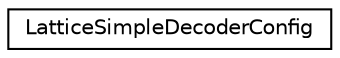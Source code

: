 digraph "Graphical Class Hierarchy"
{
  edge [fontname="Helvetica",fontsize="10",labelfontname="Helvetica",labelfontsize="10"];
  node [fontname="Helvetica",fontsize="10",shape=record];
  rankdir="LR";
  Node0 [label="LatticeSimpleDecoderConfig",height=0.2,width=0.4,color="black", fillcolor="white", style="filled",URL="$structkaldi_1_1LatticeSimpleDecoderConfig.html"];
}
